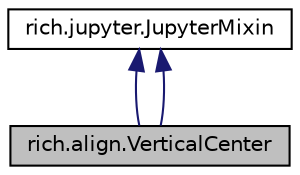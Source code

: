 digraph "rich.align.VerticalCenter"
{
 // LATEX_PDF_SIZE
  edge [fontname="Helvetica",fontsize="10",labelfontname="Helvetica",labelfontsize="10"];
  node [fontname="Helvetica",fontsize="10",shape=record];
  Node1 [label="rich.align.VerticalCenter",height=0.2,width=0.4,color="black", fillcolor="grey75", style="filled", fontcolor="black",tooltip=" "];
  Node2 -> Node1 [dir="back",color="midnightblue",fontsize="10",style="solid",fontname="Helvetica"];
  Node2 [label="rich.jupyter.JupyterMixin",height=0.2,width=0.4,color="black", fillcolor="white", style="filled",URL="$classrich_1_1jupyter_1_1JupyterMixin.html",tooltip=" "];
  Node2 -> Node1 [dir="back",color="midnightblue",fontsize="10",style="solid",fontname="Helvetica"];
}
